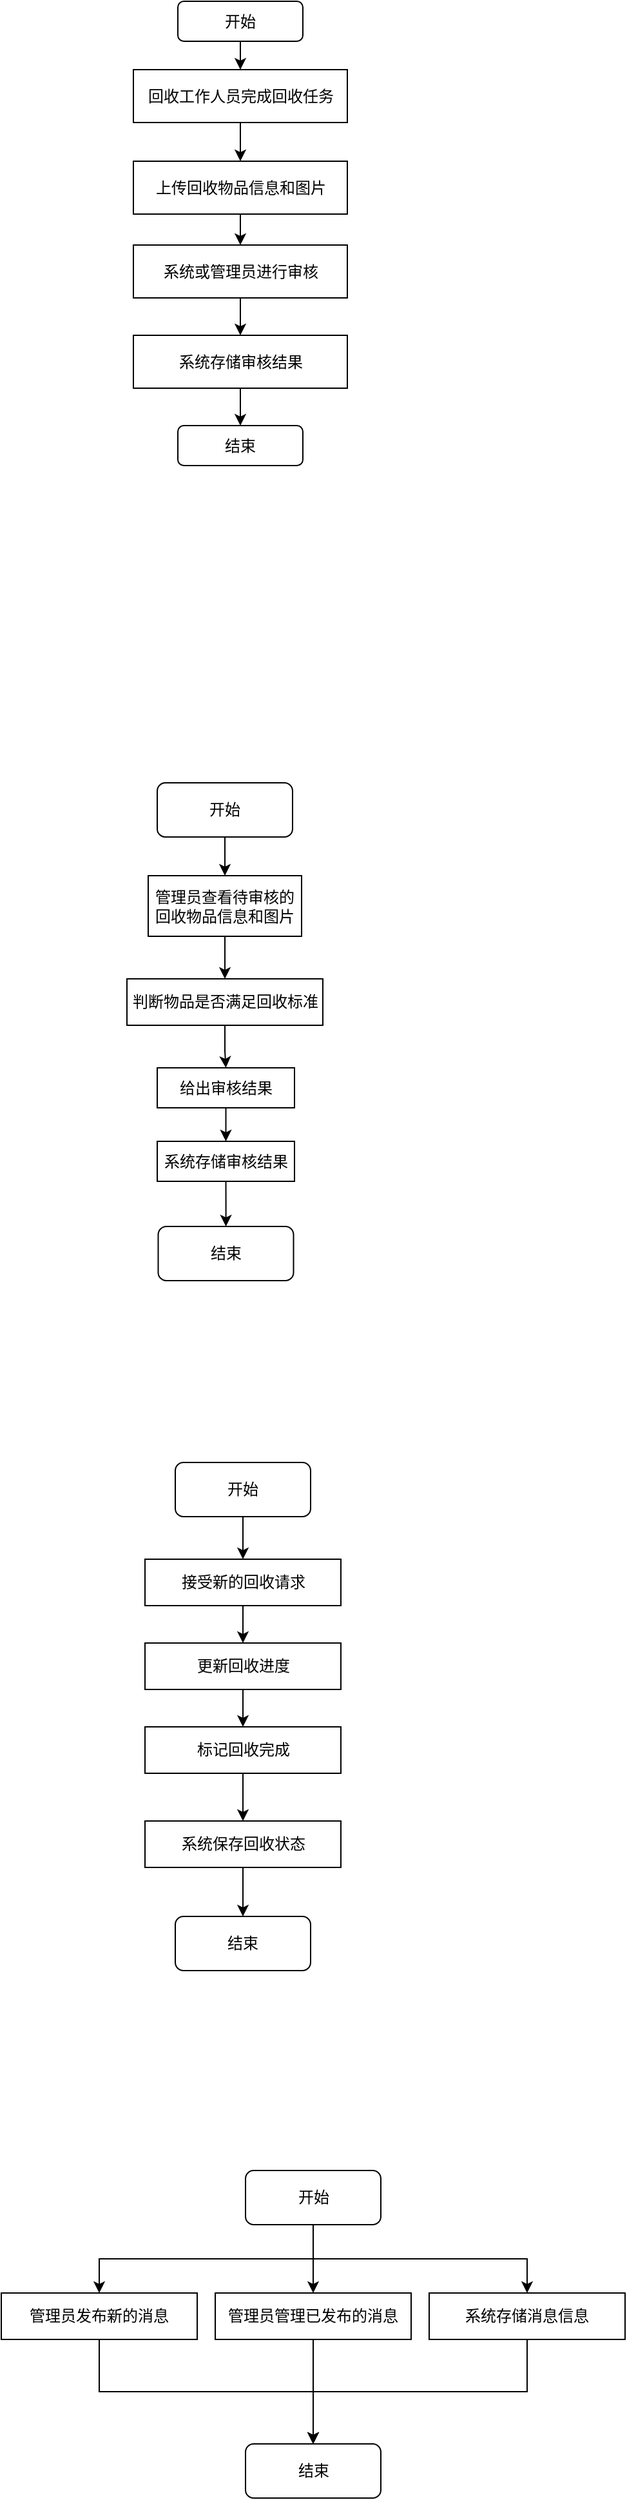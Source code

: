 <mxfile version="21.3.0" type="github" pages="4">
  <diagram name="第 1 页" id="C7edEUYXSBLui5Zp5o-u">
    <mxGraphModel dx="472" dy="754" grid="0" gridSize="10" guides="1" tooltips="1" connect="1" arrows="1" fold="1" page="1" pageScale="1" pageWidth="1654" pageHeight="2336" math="0" shadow="0">
      <root>
        <mxCell id="0" />
        <mxCell id="1" parent="0" />
        <mxCell id="RDGiDRc0OwlzjEfXiCRT-9" style="edgeStyle=orthogonalEdgeStyle;rounded=0;orthogonalLoop=1;jettySize=auto;html=1;exitX=0.5;exitY=1;exitDx=0;exitDy=0;entryX=0.5;entryY=0;entryDx=0;entryDy=0;" edge="1" parent="1" source="RDGiDRc0OwlzjEfXiCRT-1" target="RDGiDRc0OwlzjEfXiCRT-2">
          <mxGeometry relative="1" as="geometry" />
        </mxCell>
        <mxCell id="RDGiDRc0OwlzjEfXiCRT-1" value="开始" style="rounded=1;whiteSpace=wrap;html=1;" vertex="1" parent="1">
          <mxGeometry x="199" y="60" width="97" height="31" as="geometry" />
        </mxCell>
        <mxCell id="RDGiDRc0OwlzjEfXiCRT-4" value="" style="edgeStyle=orthogonalEdgeStyle;rounded=0;orthogonalLoop=1;jettySize=auto;html=1;" edge="1" parent="1" source="RDGiDRc0OwlzjEfXiCRT-2" target="RDGiDRc0OwlzjEfXiCRT-3">
          <mxGeometry relative="1" as="geometry" />
        </mxCell>
        <mxCell id="RDGiDRc0OwlzjEfXiCRT-2" value="回收工作人员完成回收任务" style="rounded=0;whiteSpace=wrap;html=1;" vertex="1" parent="1">
          <mxGeometry x="164.5" y="113" width="166" height="41" as="geometry" />
        </mxCell>
        <mxCell id="RDGiDRc0OwlzjEfXiCRT-6" value="" style="edgeStyle=orthogonalEdgeStyle;rounded=0;orthogonalLoop=1;jettySize=auto;html=1;" edge="1" parent="1" source="RDGiDRc0OwlzjEfXiCRT-3" target="RDGiDRc0OwlzjEfXiCRT-5">
          <mxGeometry relative="1" as="geometry" />
        </mxCell>
        <mxCell id="RDGiDRc0OwlzjEfXiCRT-3" value="上传回收物品信息和图片" style="rounded=0;whiteSpace=wrap;html=1;" vertex="1" parent="1">
          <mxGeometry x="164.5" y="184" width="166" height="41" as="geometry" />
        </mxCell>
        <mxCell id="RDGiDRc0OwlzjEfXiCRT-8" value="" style="edgeStyle=orthogonalEdgeStyle;rounded=0;orthogonalLoop=1;jettySize=auto;html=1;" edge="1" parent="1" source="RDGiDRc0OwlzjEfXiCRT-5" target="RDGiDRc0OwlzjEfXiCRT-7">
          <mxGeometry relative="1" as="geometry" />
        </mxCell>
        <mxCell id="RDGiDRc0OwlzjEfXiCRT-5" value="系统或管理员进行审核" style="rounded=0;whiteSpace=wrap;html=1;" vertex="1" parent="1">
          <mxGeometry x="164.5" y="249" width="166" height="41" as="geometry" />
        </mxCell>
        <mxCell id="RDGiDRc0OwlzjEfXiCRT-13" style="edgeStyle=orthogonalEdgeStyle;rounded=0;orthogonalLoop=1;jettySize=auto;html=1;exitX=0.5;exitY=1;exitDx=0;exitDy=0;" edge="1" parent="1" source="RDGiDRc0OwlzjEfXiCRT-7" target="RDGiDRc0OwlzjEfXiCRT-12">
          <mxGeometry relative="1" as="geometry" />
        </mxCell>
        <mxCell id="RDGiDRc0OwlzjEfXiCRT-7" value="系统存储审核结果" style="rounded=0;whiteSpace=wrap;html=1;" vertex="1" parent="1">
          <mxGeometry x="164.5" y="319" width="166" height="41" as="geometry" />
        </mxCell>
        <mxCell id="RDGiDRc0OwlzjEfXiCRT-12" value="结束" style="rounded=1;whiteSpace=wrap;html=1;" vertex="1" parent="1">
          <mxGeometry x="199" y="389" width="97" height="31" as="geometry" />
        </mxCell>
        <mxCell id="RDGiDRc0OwlzjEfXiCRT-26" style="edgeStyle=orthogonalEdgeStyle;rounded=0;orthogonalLoop=1;jettySize=auto;html=1;exitX=0.5;exitY=1;exitDx=0;exitDy=0;" edge="1" parent="1" source="RDGiDRc0OwlzjEfXiCRT-14" target="RDGiDRc0OwlzjEfXiCRT-19">
          <mxGeometry relative="1" as="geometry" />
        </mxCell>
        <mxCell id="RDGiDRc0OwlzjEfXiCRT-14" value="开始" style="rounded=1;whiteSpace=wrap;html=1;" vertex="1" parent="1">
          <mxGeometry x="183" y="666" width="105" height="42" as="geometry" />
        </mxCell>
        <mxCell id="RDGiDRc0OwlzjEfXiCRT-21" value="" style="edgeStyle=orthogonalEdgeStyle;rounded=0;orthogonalLoop=1;jettySize=auto;html=1;" edge="1" parent="1" source="RDGiDRc0OwlzjEfXiCRT-19" target="RDGiDRc0OwlzjEfXiCRT-20">
          <mxGeometry relative="1" as="geometry" />
        </mxCell>
        <mxCell id="RDGiDRc0OwlzjEfXiCRT-19" value="管理员查看待审核的回收物品信息和图片" style="rounded=0;whiteSpace=wrap;html=1;" vertex="1" parent="1">
          <mxGeometry x="176" y="738" width="119" height="47" as="geometry" />
        </mxCell>
        <mxCell id="RDGiDRc0OwlzjEfXiCRT-23" value="" style="edgeStyle=orthogonalEdgeStyle;rounded=0;orthogonalLoop=1;jettySize=auto;html=1;" edge="1" parent="1" source="RDGiDRc0OwlzjEfXiCRT-20" target="RDGiDRc0OwlzjEfXiCRT-22">
          <mxGeometry relative="1" as="geometry" />
        </mxCell>
        <mxCell id="RDGiDRc0OwlzjEfXiCRT-20" value="判断物品是否满足回收标准" style="rounded=0;whiteSpace=wrap;html=1;" vertex="1" parent="1">
          <mxGeometry x="159.5" y="818" width="152" height="36" as="geometry" />
        </mxCell>
        <mxCell id="RDGiDRc0OwlzjEfXiCRT-25" value="" style="edgeStyle=orthogonalEdgeStyle;rounded=0;orthogonalLoop=1;jettySize=auto;html=1;" edge="1" parent="1" source="RDGiDRc0OwlzjEfXiCRT-22" target="RDGiDRc0OwlzjEfXiCRT-24">
          <mxGeometry relative="1" as="geometry" />
        </mxCell>
        <mxCell id="RDGiDRc0OwlzjEfXiCRT-22" value="给出审核结果" style="rounded=0;whiteSpace=wrap;html=1;" vertex="1" parent="1">
          <mxGeometry x="183" y="887" width="106.5" height="31" as="geometry" />
        </mxCell>
        <mxCell id="RDGiDRc0OwlzjEfXiCRT-28" style="edgeStyle=orthogonalEdgeStyle;rounded=0;orthogonalLoop=1;jettySize=auto;html=1;exitX=0.5;exitY=1;exitDx=0;exitDy=0;" edge="1" parent="1" source="RDGiDRc0OwlzjEfXiCRT-24" target="RDGiDRc0OwlzjEfXiCRT-27">
          <mxGeometry relative="1" as="geometry" />
        </mxCell>
        <mxCell id="RDGiDRc0OwlzjEfXiCRT-24" value="系统存储审核结果" style="rounded=0;whiteSpace=wrap;html=1;" vertex="1" parent="1">
          <mxGeometry x="183" y="944" width="106.5" height="31" as="geometry" />
        </mxCell>
        <mxCell id="RDGiDRc0OwlzjEfXiCRT-27" value="结束" style="rounded=1;whiteSpace=wrap;html=1;" vertex="1" parent="1">
          <mxGeometry x="183.75" y="1010" width="105" height="42" as="geometry" />
        </mxCell>
        <mxCell id="RDGiDRc0OwlzjEfXiCRT-32" style="edgeStyle=orthogonalEdgeStyle;rounded=0;orthogonalLoop=1;jettySize=auto;html=1;exitX=0.5;exitY=1;exitDx=0;exitDy=0;" edge="1" parent="1" source="RDGiDRc0OwlzjEfXiCRT-30" target="RDGiDRc0OwlzjEfXiCRT-31">
          <mxGeometry relative="1" as="geometry" />
        </mxCell>
        <mxCell id="RDGiDRc0OwlzjEfXiCRT-30" value="开始" style="rounded=1;whiteSpace=wrap;html=1;" vertex="1" parent="1">
          <mxGeometry x="197" y="1193" width="105" height="42" as="geometry" />
        </mxCell>
        <mxCell id="RDGiDRc0OwlzjEfXiCRT-34" style="edgeStyle=orthogonalEdgeStyle;rounded=0;orthogonalLoop=1;jettySize=auto;html=1;exitX=0.5;exitY=1;exitDx=0;exitDy=0;" edge="1" parent="1" source="RDGiDRc0OwlzjEfXiCRT-31" target="RDGiDRc0OwlzjEfXiCRT-33">
          <mxGeometry relative="1" as="geometry" />
        </mxCell>
        <mxCell id="RDGiDRc0OwlzjEfXiCRT-31" value="接受新的回收请求" style="rounded=0;whiteSpace=wrap;html=1;" vertex="1" parent="1">
          <mxGeometry x="173.5" y="1268" width="152" height="36" as="geometry" />
        </mxCell>
        <mxCell id="RDGiDRc0OwlzjEfXiCRT-36" value="" style="edgeStyle=orthogonalEdgeStyle;rounded=0;orthogonalLoop=1;jettySize=auto;html=1;" edge="1" parent="1" source="RDGiDRc0OwlzjEfXiCRT-33" target="RDGiDRc0OwlzjEfXiCRT-35">
          <mxGeometry relative="1" as="geometry" />
        </mxCell>
        <mxCell id="RDGiDRc0OwlzjEfXiCRT-33" value="更新回收进度" style="rounded=0;whiteSpace=wrap;html=1;" vertex="1" parent="1">
          <mxGeometry x="173.5" y="1333" width="152" height="36" as="geometry" />
        </mxCell>
        <mxCell id="RDGiDRc0OwlzjEfXiCRT-38" value="" style="edgeStyle=orthogonalEdgeStyle;rounded=0;orthogonalLoop=1;jettySize=auto;html=1;" edge="1" parent="1" source="RDGiDRc0OwlzjEfXiCRT-35" target="RDGiDRc0OwlzjEfXiCRT-37">
          <mxGeometry relative="1" as="geometry" />
        </mxCell>
        <mxCell id="RDGiDRc0OwlzjEfXiCRT-35" value="标记回收完成" style="rounded=0;whiteSpace=wrap;html=1;" vertex="1" parent="1">
          <mxGeometry x="173.5" y="1398" width="152" height="36" as="geometry" />
        </mxCell>
        <mxCell id="RDGiDRc0OwlzjEfXiCRT-40" style="edgeStyle=orthogonalEdgeStyle;rounded=0;orthogonalLoop=1;jettySize=auto;html=1;exitX=0.5;exitY=1;exitDx=0;exitDy=0;" edge="1" parent="1" source="RDGiDRc0OwlzjEfXiCRT-37" target="RDGiDRc0OwlzjEfXiCRT-39">
          <mxGeometry relative="1" as="geometry" />
        </mxCell>
        <mxCell id="RDGiDRc0OwlzjEfXiCRT-37" value="系统保存回收状态" style="rounded=0;whiteSpace=wrap;html=1;" vertex="1" parent="1">
          <mxGeometry x="173.5" y="1471" width="152" height="36" as="geometry" />
        </mxCell>
        <mxCell id="RDGiDRc0OwlzjEfXiCRT-39" value="结束" style="rounded=1;whiteSpace=wrap;html=1;" vertex="1" parent="1">
          <mxGeometry x="197" y="1545" width="105" height="42" as="geometry" />
        </mxCell>
        <mxCell id="RDGiDRc0OwlzjEfXiCRT-42" style="edgeStyle=orthogonalEdgeStyle;rounded=0;orthogonalLoop=1;jettySize=auto;html=1;exitX=0.5;exitY=1;exitDx=0;exitDy=0;" edge="1" parent="1" source="RDGiDRc0OwlzjEfXiCRT-43" target="RDGiDRc0OwlzjEfXiCRT-45">
          <mxGeometry relative="1" as="geometry" />
        </mxCell>
        <mxCell id="RDGiDRc0OwlzjEfXiCRT-56" style="edgeStyle=orthogonalEdgeStyle;rounded=0;orthogonalLoop=1;jettySize=auto;html=1;exitX=0.5;exitY=1;exitDx=0;exitDy=0;entryX=0.5;entryY=0;entryDx=0;entryDy=0;" edge="1" parent="1" source="RDGiDRc0OwlzjEfXiCRT-43" target="RDGiDRc0OwlzjEfXiCRT-55">
          <mxGeometry relative="1" as="geometry" />
        </mxCell>
        <mxCell id="RDGiDRc0OwlzjEfXiCRT-57" style="edgeStyle=orthogonalEdgeStyle;rounded=0;orthogonalLoop=1;jettySize=auto;html=1;exitX=0.5;exitY=1;exitDx=0;exitDy=0;" edge="1" parent="1" source="RDGiDRc0OwlzjEfXiCRT-43" target="RDGiDRc0OwlzjEfXiCRT-53">
          <mxGeometry relative="1" as="geometry" />
        </mxCell>
        <mxCell id="RDGiDRc0OwlzjEfXiCRT-43" value="开始" style="rounded=1;whiteSpace=wrap;html=1;" vertex="1" parent="1">
          <mxGeometry x="251.5" y="1742" width="105" height="42" as="geometry" />
        </mxCell>
        <mxCell id="RDGiDRc0OwlzjEfXiCRT-58" style="edgeStyle=orthogonalEdgeStyle;rounded=0;orthogonalLoop=1;jettySize=auto;html=1;exitX=0.5;exitY=1;exitDx=0;exitDy=0;entryX=0.5;entryY=0;entryDx=0;entryDy=0;" edge="1" parent="1" source="RDGiDRc0OwlzjEfXiCRT-45" target="RDGiDRc0OwlzjEfXiCRT-52">
          <mxGeometry relative="1" as="geometry" />
        </mxCell>
        <mxCell id="RDGiDRc0OwlzjEfXiCRT-45" value="管理员发布新的消息" style="rounded=0;whiteSpace=wrap;html=1;" vertex="1" parent="1">
          <mxGeometry x="62" y="1837" width="152" height="36" as="geometry" />
        </mxCell>
        <mxCell id="RDGiDRc0OwlzjEfXiCRT-52" value="结束" style="rounded=1;whiteSpace=wrap;html=1;" vertex="1" parent="1">
          <mxGeometry x="251.5" y="1954" width="105" height="42" as="geometry" />
        </mxCell>
        <mxCell id="RDGiDRc0OwlzjEfXiCRT-61" style="edgeStyle=orthogonalEdgeStyle;rounded=0;orthogonalLoop=1;jettySize=auto;html=1;exitX=0.5;exitY=1;exitDx=0;exitDy=0;entryX=0.5;entryY=0;entryDx=0;entryDy=0;" edge="1" parent="1" source="RDGiDRc0OwlzjEfXiCRT-53" target="RDGiDRc0OwlzjEfXiCRT-52">
          <mxGeometry relative="1" as="geometry" />
        </mxCell>
        <mxCell id="RDGiDRc0OwlzjEfXiCRT-53" value="系统存储消息信息" style="rounded=0;whiteSpace=wrap;html=1;" vertex="1" parent="1">
          <mxGeometry x="394" y="1837" width="152" height="36" as="geometry" />
        </mxCell>
        <mxCell id="RDGiDRc0OwlzjEfXiCRT-60" style="edgeStyle=orthogonalEdgeStyle;rounded=0;orthogonalLoop=1;jettySize=auto;html=1;exitX=0.5;exitY=1;exitDx=0;exitDy=0;entryX=0.5;entryY=0;entryDx=0;entryDy=0;" edge="1" parent="1" source="RDGiDRc0OwlzjEfXiCRT-55" target="RDGiDRc0OwlzjEfXiCRT-52">
          <mxGeometry relative="1" as="geometry" />
        </mxCell>
        <mxCell id="RDGiDRc0OwlzjEfXiCRT-55" value="管理员管理已发布的消息" style="rounded=0;whiteSpace=wrap;html=1;" vertex="1" parent="1">
          <mxGeometry x="228" y="1837" width="152" height="36" as="geometry" />
        </mxCell>
      </root>
    </mxGraphModel>
  </diagram>
  <diagram id="waf2FhchUonlnKLCjF6q" name="第 2 页">
    <mxGraphModel dx="1434" dy="764" grid="0" gridSize="10" guides="1" tooltips="1" connect="1" arrows="1" fold="1" page="1" pageScale="1" pageWidth="1654" pageHeight="2336" math="0" shadow="0">
      <root>
        <mxCell id="0" />
        <mxCell id="1" parent="0" />
        <mxCell id="ZcRDcAgvHLv2zw0G07HX-1" value="开始" style="rounded=1;whiteSpace=wrap;html=1;" vertex="1" parent="1">
          <mxGeometry x="214" y="93" width="114" height="46" as="geometry" />
        </mxCell>
        <mxCell id="vyUeynD6gxyKSBkV1Tii-1" style="edgeStyle=orthogonalEdgeStyle;rounded=0;orthogonalLoop=1;jettySize=auto;html=1;exitX=0.5;exitY=1;exitDx=0;exitDy=0;" edge="1" parent="1" source="vyUeynD6gxyKSBkV1Tii-2" target="vyUeynD6gxyKSBkV1Tii-4">
          <mxGeometry relative="1" as="geometry" />
        </mxCell>
        <mxCell id="vyUeynD6gxyKSBkV1Tii-2" value="开始" style="rounded=1;whiteSpace=wrap;html=1;" vertex="1" parent="1">
          <mxGeometry x="197" y="1193" width="105" height="42" as="geometry" />
        </mxCell>
        <mxCell id="vyUeynD6gxyKSBkV1Tii-3" style="edgeStyle=orthogonalEdgeStyle;rounded=0;orthogonalLoop=1;jettySize=auto;html=1;exitX=0.5;exitY=1;exitDx=0;exitDy=0;" edge="1" parent="1" source="vyUeynD6gxyKSBkV1Tii-4" target="vyUeynD6gxyKSBkV1Tii-6">
          <mxGeometry relative="1" as="geometry" />
        </mxCell>
        <mxCell id="vyUeynD6gxyKSBkV1Tii-4" value="管理员查看用户、回收人员和回收物品信息" style="rounded=0;whiteSpace=wrap;html=1;" vertex="1" parent="1">
          <mxGeometry x="173.5" y="1268" width="152" height="36" as="geometry" />
        </mxCell>
        <mxCell id="vyUeynD6gxyKSBkV1Tii-5" value="" style="edgeStyle=orthogonalEdgeStyle;rounded=0;orthogonalLoop=1;jettySize=auto;html=1;" edge="1" parent="1" source="vyUeynD6gxyKSBkV1Tii-6" target="vyUeynD6gxyKSBkV1Tii-8">
          <mxGeometry relative="1" as="geometry" />
        </mxCell>
        <mxCell id="vyUeynD6gxyKSBkV1Tii-6" value="管理员添加/修改/禁用用户或回收人员信息" style="rounded=0;whiteSpace=wrap;html=1;" vertex="1" parent="1">
          <mxGeometry x="173.5" y="1333" width="152" height="36" as="geometry" />
        </mxCell>
        <mxCell id="vyUeynD6gxyKSBkV1Tii-7" value="" style="edgeStyle=orthogonalEdgeStyle;rounded=0;orthogonalLoop=1;jettySize=auto;html=1;" edge="1" parent="1" source="vyUeynD6gxyKSBkV1Tii-8" target="vyUeynD6gxyKSBkV1Tii-10">
          <mxGeometry relative="1" as="geometry" />
        </mxCell>
        <mxCell id="vyUeynD6gxyKSBkV1Tii-8" value="管理员修改回收物品信息" style="rounded=0;whiteSpace=wrap;html=1;" vertex="1" parent="1">
          <mxGeometry x="173.5" y="1398" width="152" height="36" as="geometry" />
        </mxCell>
        <mxCell id="vyUeynD6gxyKSBkV1Tii-9" style="edgeStyle=orthogonalEdgeStyle;rounded=0;orthogonalLoop=1;jettySize=auto;html=1;exitX=0.5;exitY=1;exitDx=0;exitDy=0;" edge="1" parent="1" source="vyUeynD6gxyKSBkV1Tii-10" target="vyUeynD6gxyKSBkV1Tii-11">
          <mxGeometry relative="1" as="geometry" />
        </mxCell>
        <mxCell id="vyUeynD6gxyKSBkV1Tii-10" value="系统保存和更新信息" style="rounded=0;whiteSpace=wrap;html=1;" vertex="1" parent="1">
          <mxGeometry x="173.5" y="1460" width="152" height="36" as="geometry" />
        </mxCell>
        <mxCell id="vyUeynD6gxyKSBkV1Tii-11" value="结束" style="rounded=1;whiteSpace=wrap;html=1;" vertex="1" parent="1">
          <mxGeometry x="197" y="1522" width="105" height="42" as="geometry" />
        </mxCell>
      </root>
    </mxGraphModel>
  </diagram>
  <diagram id="HGcePLctgNMTOh3CC_m-" name="第 3 页">
    <mxGraphModel dx="1434" dy="764" grid="0" gridSize="10" guides="1" tooltips="1" connect="1" arrows="1" fold="1" page="1" pageScale="1" pageWidth="1654" pageHeight="2336" math="0" shadow="0">
      <root>
        <mxCell id="0" />
        <mxCell id="1" parent="0" />
        <mxCell id="APBoWna6M06aQxejm-3i-36" value="" style="rounded=0;whiteSpace=wrap;html=1;movable=1;resizable=1;rotatable=1;deletable=1;editable=1;locked=0;connectable=1;" vertex="1" parent="1">
          <mxGeometry x="184" y="12" width="650" height="721" as="geometry" />
        </mxCell>
        <mxCell id="APBoWna6M06aQxejm-3i-37" value="" style="shape=table;startSize=0;container=1;collapsible=0;childLayout=tableLayout;movable=1;resizable=1;rotatable=1;deletable=1;editable=1;locked=0;connectable=1;" vertex="1" parent="1">
          <mxGeometry x="206.5" y="64.47" width="602.75" height="658.05" as="geometry" />
        </mxCell>
        <mxCell id="APBoWna6M06aQxejm-3i-38" value="" style="shape=tableRow;horizontal=0;startSize=0;swimlaneHead=0;swimlaneBody=0;strokeColor=inherit;top=0;left=0;bottom=0;right=0;collapsible=0;dropTarget=0;fillColor=none;points=[[0,0.5],[1,0.5]];portConstraint=eastwest;" vertex="1" parent="APBoWna6M06aQxejm-3i-37">
          <mxGeometry width="602.75" height="71" as="geometry" />
        </mxCell>
        <mxCell id="APBoWna6M06aQxejm-3i-39" value="" style="shape=partialRectangle;html=1;whiteSpace=wrap;connectable=0;strokeColor=inherit;overflow=hidden;fillColor=none;top=0;left=0;bottom=0;right=0;pointerEvents=1;" vertex="1" parent="APBoWna6M06aQxejm-3i-38">
          <mxGeometry width="603" height="71" as="geometry">
            <mxRectangle width="603" height="71" as="alternateBounds" />
          </mxGeometry>
        </mxCell>
        <mxCell id="APBoWna6M06aQxejm-3i-40" value="" style="shape=tableRow;horizontal=0;startSize=0;swimlaneHead=0;swimlaneBody=0;strokeColor=inherit;top=0;left=0;bottom=0;right=0;collapsible=0;dropTarget=0;fillColor=none;points=[[0,0.5],[1,0.5]];portConstraint=eastwest;" vertex="1" parent="APBoWna6M06aQxejm-3i-37">
          <mxGeometry y="71" width="602.75" height="402" as="geometry" />
        </mxCell>
        <mxCell id="APBoWna6M06aQxejm-3i-41" value="" style="shape=partialRectangle;html=1;whiteSpace=wrap;connectable=0;strokeColor=inherit;overflow=hidden;fillColor=none;top=0;left=0;bottom=0;right=0;pointerEvents=1;" vertex="1" parent="APBoWna6M06aQxejm-3i-40">
          <mxGeometry width="603" height="402" as="geometry">
            <mxRectangle width="603" height="402" as="alternateBounds" />
          </mxGeometry>
        </mxCell>
        <mxCell id="APBoWna6M06aQxejm-3i-42" value="" style="shape=tableRow;horizontal=0;startSize=0;swimlaneHead=0;swimlaneBody=0;strokeColor=inherit;top=0;left=0;bottom=0;right=0;collapsible=0;dropTarget=0;fillColor=none;points=[[0,0.5],[1,0.5]];portConstraint=eastwest;" vertex="1" parent="APBoWna6M06aQxejm-3i-37">
          <mxGeometry y="473" width="602.75" height="88" as="geometry" />
        </mxCell>
        <mxCell id="APBoWna6M06aQxejm-3i-43" value="" style="shape=partialRectangle;html=1;whiteSpace=wrap;connectable=0;strokeColor=inherit;overflow=hidden;fillColor=none;top=0;left=0;bottom=0;right=0;pointerEvents=1;" vertex="1" parent="APBoWna6M06aQxejm-3i-42">
          <mxGeometry width="603" height="88" as="geometry">
            <mxRectangle width="603" height="88" as="alternateBounds" />
          </mxGeometry>
        </mxCell>
        <mxCell id="APBoWna6M06aQxejm-3i-44" value="" style="shape=tableRow;horizontal=0;startSize=0;swimlaneHead=0;swimlaneBody=0;strokeColor=inherit;top=0;left=0;bottom=0;right=0;collapsible=0;dropTarget=0;fillColor=none;points=[[0,0.5],[1,0.5]];portConstraint=eastwest;" vertex="1" parent="APBoWna6M06aQxejm-3i-37">
          <mxGeometry y="561" width="602.75" height="97" as="geometry" />
        </mxCell>
        <mxCell id="APBoWna6M06aQxejm-3i-45" value="" style="shape=partialRectangle;html=1;whiteSpace=wrap;connectable=0;strokeColor=inherit;overflow=hidden;fillColor=none;top=0;left=0;bottom=0;right=0;pointerEvents=1;" vertex="1" parent="APBoWna6M06aQxejm-3i-44">
          <mxGeometry width="603" height="97" as="geometry">
            <mxRectangle width="603" height="97" as="alternateBounds" />
          </mxGeometry>
        </mxCell>
        <mxCell id="APBoWna6M06aQxejm-3i-46" value="微信小程序" style="rounded=1;whiteSpace=wrap;html=1;" vertex="1" parent="1">
          <mxGeometry x="321" y="89" width="119" height="36" as="geometry" />
        </mxCell>
        <mxCell id="APBoWna6M06aQxejm-3i-47" value="浏览器" style="rounded=1;whiteSpace=wrap;html=1;" vertex="1" parent="1">
          <mxGeometry x="622" y="89" width="119" height="36" as="geometry" />
        </mxCell>
        <mxCell id="APBoWna6M06aQxejm-3i-49" value="" style="rounded=0;whiteSpace=wrap;html=1;movable=1;resizable=1;rotatable=1;deletable=1;editable=1;locked=0;connectable=1;" vertex="1" parent="1">
          <mxGeometry x="232" y="220" width="267" height="269" as="geometry" />
        </mxCell>
        <mxCell id="APBoWna6M06aQxejm-3i-50" value="&lt;p class=&quot;MsoNormal&quot;&gt;个人信息管理&lt;/p&gt;" style="rounded=1;whiteSpace=wrap;html=1;" vertex="1" parent="1">
          <mxGeometry x="247" y="273" width="107" height="37" as="geometry" />
        </mxCell>
        <mxCell id="APBoWna6M06aQxejm-3i-51" value="&lt;p class=&quot;MsoNormal&quot;&gt;废旧物品分类&lt;/p&gt;" style="rounded=1;whiteSpace=wrap;html=1;" vertex="1" parent="1">
          <mxGeometry x="379" y="273" width="107" height="37" as="geometry" />
        </mxCell>
        <mxCell id="APBoWna6M06aQxejm-3i-52" value="&lt;p class=&quot;MsoNormal&quot;&gt;预约上门&lt;/p&gt;" style="rounded=1;whiteSpace=wrap;html=1;" vertex="1" parent="1">
          <mxGeometry x="247" y="323" width="107" height="37" as="geometry" />
        </mxCell>
        <mxCell id="APBoWna6M06aQxejm-3i-53" value="&lt;p class=&quot;MsoNormal&quot;&gt;拍照打卡&lt;/p&gt;" style="rounded=1;whiteSpace=wrap;html=1;" vertex="1" parent="1">
          <mxGeometry x="379" y="323" width="107" height="37" as="geometry" />
        </mxCell>
        <mxCell id="APBoWna6M06aQxejm-3i-54" value="&lt;p class=&quot;MsoNormal&quot;&gt;环保积分奖励&lt;/p&gt;" style="rounded=1;whiteSpace=wrap;html=1;" vertex="1" parent="1">
          <mxGeometry x="247" y="374" width="107" height="37" as="geometry" />
        </mxCell>
        <mxCell id="APBoWna6M06aQxejm-3i-55" value="&lt;p class=&quot;MsoNormal&quot;&gt;回收排行榜&lt;/p&gt;" style="rounded=1;whiteSpace=wrap;html=1;" vertex="1" parent="1">
          <mxGeometry x="379" y="374" width="107" height="37" as="geometry" />
        </mxCell>
        <mxCell id="APBoWna6M06aQxejm-3i-56" value="&lt;p class=&quot;MsoNormal&quot;&gt;用户消息动态&lt;/p&gt;" style="rounded=1;whiteSpace=wrap;html=1;" vertex="1" parent="1">
          <mxGeometry x="247" y="426" width="107" height="37" as="geometry" />
        </mxCell>
        <mxCell id="APBoWna6M06aQxejm-3i-57" value="&lt;b&gt;&lt;font style=&quot;font-size: 19px;&quot;&gt;用户&lt;/font&gt;&lt;/b&gt;" style="text;html=1;strokeColor=none;fillColor=none;align=center;verticalAlign=middle;whiteSpace=wrap;rounded=0;fontSize=12;fontFamily=Helvetica;fontColor=default;" vertex="1" parent="1">
          <mxGeometry x="315.5" y="228" width="100" height="33" as="geometry" />
        </mxCell>
        <mxCell id="APBoWna6M06aQxejm-3i-59" value="" style="rounded=0;whiteSpace=wrap;html=1;movable=1;resizable=1;rotatable=1;deletable=1;editable=1;locked=0;connectable=1;" vertex="1" parent="1">
          <mxGeometry x="519" y="199" width="267" height="156" as="geometry" />
        </mxCell>
        <mxCell id="APBoWna6M06aQxejm-3i-60" value="&lt;p class=&quot;MsoNormal&quot;&gt;个人信息管理&lt;/p&gt;" style="rounded=1;whiteSpace=wrap;html=1;" vertex="1" parent="1">
          <mxGeometry x="534" y="251" width="107" height="37" as="geometry" />
        </mxCell>
        <mxCell id="APBoWna6M06aQxejm-3i-61" value="&lt;p class=&quot;MsoNormal&quot;&gt;上传审核&lt;/p&gt;" style="rounded=1;whiteSpace=wrap;html=1;" vertex="1" parent="1">
          <mxGeometry x="666" y="251" width="107" height="37" as="geometry" />
        </mxCell>
        <mxCell id="APBoWna6M06aQxejm-3i-62" value="&lt;p class=&quot;MsoNormal&quot;&gt;回收状态管理&lt;/p&gt;" style="rounded=1;whiteSpace=wrap;html=1;" vertex="1" parent="1">
          <mxGeometry x="534" y="303" width="107" height="37" as="geometry" />
        </mxCell>
        <mxCell id="APBoWna6M06aQxejm-3i-63" value="&lt;b&gt;&lt;font style=&quot;font-size: 19px;&quot;&gt;回收工作人员&lt;/font&gt;&lt;/b&gt;" style="text;html=1;strokeColor=none;fillColor=none;align=center;verticalAlign=middle;whiteSpace=wrap;rounded=0;fontSize=12;fontFamily=Helvetica;fontColor=default;" vertex="1" parent="1">
          <mxGeometry x="590" y="207" width="125" height="32" as="geometry" />
        </mxCell>
        <mxCell id="APBoWna6M06aQxejm-3i-64" value="" style="rounded=0;whiteSpace=wrap;html=1;movable=1;resizable=1;rotatable=1;deletable=1;editable=1;locked=0;connectable=1;" vertex="1" parent="1">
          <mxGeometry x="519" y="362" width="267" height="156" as="geometry" />
        </mxCell>
        <mxCell id="APBoWna6M06aQxejm-3i-65" value="&lt;p class=&quot;MsoNormal&quot;&gt;物品审核信息管理&lt;/p&gt;" style="rounded=1;whiteSpace=wrap;html=1;" vertex="1" parent="1">
          <mxGeometry x="532" y="414" width="107" height="37" as="geometry" />
        </mxCell>
        <mxCell id="APBoWna6M06aQxejm-3i-66" value="&lt;p class=&quot;MsoNormal&quot;&gt;消息动态管理&lt;/p&gt;" style="rounded=1;whiteSpace=wrap;html=1;" vertex="1" parent="1">
          <mxGeometry x="663" y="414" width="107" height="37" as="geometry" />
        </mxCell>
        <mxCell id="APBoWna6M06aQxejm-3i-67" value="&lt;p class=&quot;MsoNormal&quot;&gt;捐献物品公式&lt;/p&gt;" style="rounded=1;whiteSpace=wrap;html=1;" vertex="1" parent="1">
          <mxGeometry x="532" y="461" width="107" height="37" as="geometry" />
        </mxCell>
        <mxCell id="APBoWna6M06aQxejm-3i-68" value="&lt;p class=&quot;MsoNormal&quot;&gt;人员信息管理&lt;/p&gt;" style="rounded=1;whiteSpace=wrap;html=1;" vertex="1" parent="1">
          <mxGeometry x="663" y="461" width="107" height="37" as="geometry" />
        </mxCell>
        <mxCell id="APBoWna6M06aQxejm-3i-69" value="&lt;b&gt;&lt;font style=&quot;font-size: 19px;&quot;&gt;服务中心&lt;/font&gt;&lt;/b&gt;" style="text;html=1;strokeColor=none;fillColor=none;align=center;verticalAlign=middle;whiteSpace=wrap;rounded=0;fontSize=12;fontFamily=Helvetica;fontColor=default;" vertex="1" parent="1">
          <mxGeometry x="593" y="370" width="125" height="32" as="geometry" />
        </mxCell>
        <mxCell id="APBoWna6M06aQxejm-3i-72" value="数据操作服务" style="rounded=0;whiteSpace=wrap;html=1;strokeColor=default;fontFamily=Helvetica;fontSize=12;fontColor=default;fillColor=default;" vertex="1" parent="1">
          <mxGeometry x="283" y="577" width="111" height="36" as="geometry" />
        </mxCell>
        <mxCell id="APBoWna6M06aQxejm-3i-73" value="电子文件存储服务" style="rounded=0;whiteSpace=wrap;html=1;strokeColor=default;fontFamily=Helvetica;fontSize=12;fontColor=default;fillColor=default;" vertex="1" parent="1">
          <mxGeometry x="459" y="577" width="111" height="36" as="geometry" />
        </mxCell>
        <mxCell id="APBoWna6M06aQxejm-3i-74" value="信息统计服务" style="rounded=0;whiteSpace=wrap;html=1;strokeColor=default;fontFamily=Helvetica;fontSize=12;fontColor=default;fillColor=default;" vertex="1" parent="1">
          <mxGeometry x="635" y="577" width="111" height="36" as="geometry" />
        </mxCell>
        <mxCell id="APBoWna6M06aQxejm-3i-75" value="应用数据" style="rounded=0;whiteSpace=wrap;html=1;strokeColor=default;fontFamily=Helvetica;fontSize=12;fontColor=default;fillColor=default;" vertex="1" parent="1">
          <mxGeometry x="282" y="666" width="124" height="41" as="geometry" />
        </mxCell>
        <mxCell id="APBoWna6M06aQxejm-3i-76" value="电子文件" style="rounded=0;whiteSpace=wrap;html=1;strokeColor=default;fontFamily=Helvetica;fontSize=12;fontColor=default;fillColor=default;" vertex="1" parent="1">
          <mxGeometry x="615" y="666" width="124" height="41" as="geometry" />
        </mxCell>
        <mxCell id="APBoWna6M06aQxejm-3i-77" value="&lt;font style=&quot;font-size: 20px;&quot;&gt;&lt;b&gt;表现层&lt;/b&gt;&lt;/font&gt;" style="text;html=1;strokeColor=none;fillColor=none;align=center;verticalAlign=middle;whiteSpace=wrap;rounded=0;fontSize=12;fontFamily=Helvetica;fontColor=default;" vertex="1" parent="1">
          <mxGeometry x="472.75" y="67" width="91" height="26" as="geometry" />
        </mxCell>
        <mxCell id="APBoWna6M06aQxejm-3i-78" value="&lt;span style=&quot;font-size: 20px;&quot;&gt;&lt;b&gt;业务层&lt;/b&gt;&lt;/span&gt;" style="text;html=1;strokeColor=none;fillColor=none;align=center;verticalAlign=middle;whiteSpace=wrap;rounded=0;fontSize=12;fontFamily=Helvetica;fontColor=default;" vertex="1" parent="1">
          <mxGeometry x="469" y="155" width="91" height="26" as="geometry" />
        </mxCell>
        <mxCell id="APBoWna6M06aQxejm-3i-79" value="&lt;span style=&quot;font-size: 20px;&quot;&gt;&lt;b&gt;数据访问层&lt;/b&gt;&lt;/span&gt;" style="text;html=1;strokeColor=none;fillColor=none;align=center;verticalAlign=middle;whiteSpace=wrap;rounded=0;fontSize=12;fontFamily=Helvetica;fontColor=default;" vertex="1" parent="1">
          <mxGeometry x="450.25" y="539" width="136" height="31" as="geometry" />
        </mxCell>
        <mxCell id="APBoWna6M06aQxejm-3i-80" value="&lt;span style=&quot;font-size: 20px;&quot;&gt;&lt;b&gt;数据存储层&lt;/b&gt;&lt;/span&gt;" style="text;html=1;strokeColor=none;fillColor=none;align=center;verticalAlign=middle;whiteSpace=wrap;rounded=0;fontSize=12;fontFamily=Helvetica;fontColor=default;" vertex="1" parent="1">
          <mxGeometry x="450.25" y="633" width="136" height="31" as="geometry" />
        </mxCell>
        <mxCell id="APBoWna6M06aQxejm-3i-81" value="&lt;font style=&quot;font-size: 20px;&quot;&gt;&lt;b&gt;废旧物品回收平台&lt;/b&gt;&lt;/font&gt;" style="text;html=1;strokeColor=none;fillColor=none;align=center;verticalAlign=middle;whiteSpace=wrap;rounded=0;fontSize=12;fontFamily=Helvetica;fontColor=default;" vertex="1" parent="1">
          <mxGeometry x="197" y="26" width="194.5" height="28" as="geometry" />
        </mxCell>
        <mxCell id="APBoWna6M06aQxejm-3i-82" value="" style="rounded=0;whiteSpace=wrap;html=1;strokeColor=default;fontFamily=Helvetica;fontSize=12;fontColor=default;fillColor=default;" vertex="1" parent="1">
          <mxGeometry x="357" y="1027" width="538" height="144" as="geometry" />
        </mxCell>
        <mxCell id="APBoWna6M06aQxejm-3i-83" value="&lt;font style=&quot;font-size: 15px;&quot;&gt;Thymeleaf&lt;/font&gt;" style="rounded=1;whiteSpace=wrap;html=1;strokeColor=default;fontFamily=Helvetica;fontSize=12;fontColor=default;fillColor=default;" vertex="1" parent="1">
          <mxGeometry x="394" y="1052" width="102" height="33" as="geometry" />
        </mxCell>
        <mxCell id="APBoWna6M06aQxejm-3i-84" value="&lt;font style=&quot;font-size: 15px;&quot;&gt;Vue&lt;/font&gt;" style="rounded=1;whiteSpace=wrap;html=1;strokeColor=default;fontFamily=Helvetica;fontSize=12;fontColor=default;fillColor=default;" vertex="1" parent="1">
          <mxGeometry x="517" y="1052" width="102" height="33" as="geometry" />
        </mxCell>
        <mxCell id="APBoWna6M06aQxejm-3i-85" value="&lt;font style=&quot;font-size: 15px;&quot;&gt;HTML5&lt;/font&gt;" style="rounded=1;whiteSpace=wrap;html=1;strokeColor=default;fontFamily=Helvetica;fontSize=12;fontColor=default;fillColor=default;" vertex="1" parent="1">
          <mxGeometry x="641" y="1052" width="102" height="33" as="geometry" />
        </mxCell>
        <mxCell id="APBoWna6M06aQxejm-3i-86" value="&lt;font style=&quot;font-size: 15px;&quot;&gt;CSS3&lt;/font&gt;" style="rounded=1;whiteSpace=wrap;html=1;strokeColor=default;fontFamily=Helvetica;fontSize=12;fontColor=default;fillColor=default;" vertex="1" parent="1">
          <mxGeometry x="765" y="1052" width="102" height="33" as="geometry" />
        </mxCell>
        <mxCell id="APBoWna6M06aQxejm-3i-88" value="&lt;span style=&quot;font-size: 15px;&quot;&gt;Ajax&lt;/span&gt;" style="rounded=1;whiteSpace=wrap;html=1;strokeColor=default;fontFamily=Helvetica;fontSize=12;fontColor=default;fillColor=default;" vertex="1" parent="1">
          <mxGeometry x="765" y="1112" width="102" height="33" as="geometry" />
        </mxCell>
        <mxCell id="APBoWna6M06aQxejm-3i-89" value="&lt;font style=&quot;font-size: 15px;&quot;&gt;Jquery&lt;/font&gt;" style="rounded=1;whiteSpace=wrap;html=1;strokeColor=default;fontFamily=Helvetica;fontSize=12;fontColor=default;fillColor=default;" vertex="1" parent="1">
          <mxGeometry x="391.5" y="1112" width="102" height="33" as="geometry" />
        </mxCell>
        <mxCell id="APBoWna6M06aQxejm-3i-90" value="&lt;font style=&quot;font-size: 15px;&quot;&gt;Wxml&lt;/font&gt;" style="rounded=1;whiteSpace=wrap;html=1;strokeColor=default;fontFamily=Helvetica;fontSize=12;fontColor=default;fillColor=default;" vertex="1" parent="1">
          <mxGeometry x="519" y="1112" width="102" height="33" as="geometry" />
        </mxCell>
        <mxCell id="APBoWna6M06aQxejm-3i-91" value="&lt;font style=&quot;font-size: 15px;&quot;&gt;Element-ui&lt;/font&gt;" style="rounded=1;whiteSpace=wrap;html=1;strokeColor=default;fontFamily=Helvetica;fontSize=12;fontColor=default;fillColor=default;" vertex="1" parent="1">
          <mxGeometry x="645.5" y="1114" width="102" height="33" as="geometry" />
        </mxCell>
        <mxCell id="APBoWna6M06aQxejm-3i-92" value="" style="rounded=0;whiteSpace=wrap;html=1;strokeColor=default;fontFamily=Helvetica;fontSize=12;fontColor=default;fillColor=default;" vertex="1" parent="1">
          <mxGeometry x="357" y="1197" width="415" height="79" as="geometry" />
        </mxCell>
        <mxCell id="APBoWna6M06aQxejm-3i-93" value="&lt;font style=&quot;font-size: 15px;&quot;&gt;SpringMVC&lt;/font&gt;" style="rounded=1;whiteSpace=wrap;html=1;strokeColor=default;fontFamily=Helvetica;fontSize=12;fontColor=default;fillColor=default;" vertex="1" parent="1">
          <mxGeometry x="400" y="1225" width="102" height="33" as="geometry" />
        </mxCell>
        <mxCell id="APBoWna6M06aQxejm-3i-94" value="&lt;font style=&quot;font-size: 15px;&quot;&gt;Json&lt;/font&gt;" style="rounded=1;whiteSpace=wrap;html=1;strokeColor=default;fontFamily=Helvetica;fontSize=12;fontColor=default;fillColor=default;" vertex="1" parent="1">
          <mxGeometry x="639" y="1222" width="102" height="33" as="geometry" />
        </mxCell>
        <mxCell id="APBoWna6M06aQxejm-3i-96" value="&lt;font style=&quot;font-size: 28px;&quot;&gt;Log4j&lt;/font&gt;" style="rounded=0;whiteSpace=wrap;html=1;strokeColor=default;fontFamily=Helvetica;fontSize=12;fontColor=default;fillColor=default;" vertex="1" parent="1">
          <mxGeometry x="775" y="1198" width="121" height="461" as="geometry" />
        </mxCell>
        <mxCell id="APBoWna6M06aQxejm-3i-97" value="" style="rounded=0;whiteSpace=wrap;html=1;strokeColor=default;fontFamily=Helvetica;fontSize=12;fontColor=default;fillColor=default;" vertex="1" parent="1">
          <mxGeometry x="357" y="1304" width="412" height="119" as="geometry" />
        </mxCell>
        <mxCell id="APBoWna6M06aQxejm-3i-98" value="&lt;font style=&quot;font-size: 15px;&quot;&gt;Spring&lt;/font&gt;" style="rounded=1;whiteSpace=wrap;html=1;strokeColor=default;fontFamily=Helvetica;fontSize=12;fontColor=default;fillColor=default;" vertex="1" parent="1">
          <mxGeometry x="397" y="1323" width="102" height="33" as="geometry" />
        </mxCell>
        <mxCell id="APBoWna6M06aQxejm-3i-99" value="&lt;font style=&quot;font-size: 15px;&quot;&gt;AOP&lt;/font&gt;" style="rounded=1;whiteSpace=wrap;html=1;strokeColor=default;fontFamily=Helvetica;fontSize=12;fontColor=default;fillColor=default;" vertex="1" parent="1">
          <mxGeometry x="526" y="1323" width="102" height="33" as="geometry" />
        </mxCell>
        <mxCell id="APBoWna6M06aQxejm-3i-100" value="&lt;font style=&quot;font-size: 15px;&quot;&gt;SpringBoot&lt;/font&gt;" style="rounded=1;whiteSpace=wrap;html=1;strokeColor=default;fontFamily=Helvetica;fontSize=12;fontColor=default;fillColor=default;" vertex="1" parent="1">
          <mxGeometry x="651" y="1325" width="102" height="33" as="geometry" />
        </mxCell>
        <mxCell id="APBoWna6M06aQxejm-3i-101" value="&lt;font style=&quot;font-size: 15px;&quot;&gt;SpringTask&lt;/font&gt;" style="rounded=1;whiteSpace=wrap;html=1;strokeColor=default;fontFamily=Helvetica;fontSize=12;fontColor=default;fillColor=default;" vertex="1" parent="1">
          <mxGeometry x="456.88" y="1374" width="102" height="33" as="geometry" />
        </mxCell>
        <mxCell id="APBoWna6M06aQxejm-3i-102" value="&lt;span style=&quot;font-size: 15px;&quot;&gt;SpringCache&lt;/span&gt;" style="rounded=1;whiteSpace=wrap;html=1;strokeColor=default;fontFamily=Helvetica;fontSize=12;fontColor=default;fillColor=default;" vertex="1" parent="1">
          <mxGeometry x="604.5" y="1374" width="102" height="33" as="geometry" />
        </mxCell>
        <mxCell id="APBoWna6M06aQxejm-3i-103" value="" style="rounded=0;whiteSpace=wrap;html=1;strokeColor=default;fontFamily=Helvetica;fontSize=12;fontColor=default;fillColor=default;" vertex="1" parent="1">
          <mxGeometry x="357" y="1449" width="414" height="63" as="geometry" />
        </mxCell>
        <mxCell id="APBoWna6M06aQxejm-3i-105" value="&lt;font style=&quot;font-size: 15px;&quot;&gt;Mybatis-plus&lt;/font&gt;" style="rounded=1;whiteSpace=wrap;html=1;strokeColor=default;fontFamily=Helvetica;fontSize=12;fontColor=default;fillColor=default;" vertex="1" parent="1">
          <mxGeometry x="415" y="1468" width="102" height="33" as="geometry" />
        </mxCell>
        <mxCell id="APBoWna6M06aQxejm-3i-106" value="&lt;font style=&quot;font-size: 15px;&quot;&gt;PageHelper&lt;/font&gt;" style="rounded=1;whiteSpace=wrap;html=1;strokeColor=default;fontFamily=Helvetica;fontSize=12;fontColor=default;fillColor=default;" vertex="1" parent="1">
          <mxGeometry x="610" y="1468" width="102" height="33" as="geometry" />
        </mxCell>
        <mxCell id="APBoWna6M06aQxejm-3i-107" value="" style="rounded=0;whiteSpace=wrap;html=1;strokeColor=default;fontFamily=Helvetica;fontSize=12;fontColor=default;fillColor=default;" vertex="1" parent="1">
          <mxGeometry x="357" y="1534" width="415" height="124" as="geometry" />
        </mxCell>
        <mxCell id="APBoWna6M06aQxejm-3i-108" value="" style="shape=datastore;whiteSpace=wrap;html=1;rounded=0;strokeColor=default;fontFamily=Helvetica;fontSize=12;fontColor=default;fillColor=default;" vertex="1" parent="1">
          <mxGeometry x="427" y="1544" width="64" height="72" as="geometry" />
        </mxCell>
        <mxCell id="APBoWna6M06aQxejm-3i-109" value="MySQL" style="text;html=1;strokeColor=none;fillColor=none;align=center;verticalAlign=middle;whiteSpace=wrap;rounded=0;fontSize=12;fontFamily=Helvetica;fontColor=default;" vertex="1" parent="1">
          <mxGeometry x="429" y="1621" width="60" height="30" as="geometry" />
        </mxCell>
        <mxCell id="APBoWna6M06aQxejm-3i-111" value="" style="shape=datastore;whiteSpace=wrap;html=1;rounded=0;strokeColor=default;fontFamily=Helvetica;fontSize=12;fontColor=default;fillColor=default;" vertex="1" parent="1">
          <mxGeometry x="623.5" y="1544" width="64" height="72" as="geometry" />
        </mxCell>
        <mxCell id="APBoWna6M06aQxejm-3i-112" value="Redis" style="text;html=1;strokeColor=none;fillColor=none;align=center;verticalAlign=middle;whiteSpace=wrap;rounded=0;fontSize=12;fontFamily=Helvetica;fontColor=default;" vertex="1" parent="1">
          <mxGeometry x="625.5" y="1623" width="60" height="30" as="geometry" />
        </mxCell>
        <mxCell id="APBoWna6M06aQxejm-3i-113" value="&lt;font style=&quot;font-size: 27px;&quot;&gt;Shiro&lt;/font&gt;" style="rounded=0;whiteSpace=wrap;html=1;strokeColor=default;fontFamily=Helvetica;fontSize=12;fontColor=default;fillColor=default;" vertex="1" parent="1">
          <mxGeometry x="899" y="1027" width="88" height="631" as="geometry" />
        </mxCell>
        <mxCell id="APBoWna6M06aQxejm-3i-114" value="" style="endArrow=none;dashed=1;html=1;rounded=0;fontFamily=Helvetica;fontSize=12;fontColor=default;" edge="1" parent="1">
          <mxGeometry width="50" height="50" relative="1" as="geometry">
            <mxPoint x="180" y="1186" as="sourcePoint" />
            <mxPoint x="891" y="1186" as="targetPoint" />
          </mxGeometry>
        </mxCell>
        <mxCell id="APBoWna6M06aQxejm-3i-115" value="" style="endArrow=none;dashed=1;html=1;rounded=0;fontFamily=Helvetica;fontSize=12;fontColor=default;" edge="1" parent="1">
          <mxGeometry width="50" height="50" relative="1" as="geometry">
            <mxPoint x="180" y="1292" as="sourcePoint" />
            <mxPoint x="768" y="1292" as="targetPoint" />
          </mxGeometry>
        </mxCell>
        <mxCell id="APBoWna6M06aQxejm-3i-116" value="" style="endArrow=none;dashed=1;html=1;rounded=0;fontFamily=Helvetica;fontSize=12;fontColor=default;" edge="1" parent="1">
          <mxGeometry width="50" height="50" relative="1" as="geometry">
            <mxPoint x="177" y="1437" as="sourcePoint" />
            <mxPoint x="765" y="1437" as="targetPoint" />
          </mxGeometry>
        </mxCell>
        <mxCell id="APBoWna6M06aQxejm-3i-117" value="" style="endArrow=none;dashed=1;html=1;rounded=0;fontFamily=Helvetica;fontSize=12;fontColor=default;" edge="1" parent="1">
          <mxGeometry width="50" height="50" relative="1" as="geometry">
            <mxPoint x="177" y="1525" as="sourcePoint" />
            <mxPoint x="765" y="1525" as="targetPoint" />
          </mxGeometry>
        </mxCell>
        <mxCell id="APBoWna6M06aQxejm-3i-118" value="&lt;font style=&quot;font-size: 29px;&quot;&gt;视图层&lt;/font&gt;" style="text;html=1;strokeColor=none;fillColor=none;align=center;verticalAlign=middle;whiteSpace=wrap;rounded=0;fontSize=12;fontFamily=Helvetica;fontColor=default;" vertex="1" parent="1">
          <mxGeometry x="204" y="1097" width="117" height="30" as="geometry" />
        </mxCell>
        <mxCell id="APBoWna6M06aQxejm-3i-119" value="&lt;font style=&quot;font-size: 29px;&quot;&gt;控制层&lt;/font&gt;" style="text;html=1;strokeColor=none;fillColor=none;align=center;verticalAlign=middle;whiteSpace=wrap;rounded=0;fontSize=12;fontFamily=Helvetica;fontColor=default;" vertex="1" parent="1">
          <mxGeometry x="198.5" y="1228" width="117" height="30" as="geometry" />
        </mxCell>
        <mxCell id="APBoWna6M06aQxejm-3i-120" value="&lt;font style=&quot;font-size: 29px;&quot;&gt;业务层&lt;/font&gt;" style="text;html=1;strokeColor=none;fillColor=none;align=center;verticalAlign=middle;whiteSpace=wrap;rounded=0;fontSize=12;fontFamily=Helvetica;fontColor=default;" vertex="1" parent="1">
          <mxGeometry x="198.5" y="1344" width="117" height="30" as="geometry" />
        </mxCell>
        <mxCell id="APBoWna6M06aQxejm-3i-121" value="&lt;span style=&quot;font-size: 29px;&quot;&gt;持久化层&lt;/span&gt;" style="text;html=1;strokeColor=none;fillColor=none;align=center;verticalAlign=middle;whiteSpace=wrap;rounded=0;fontSize=12;fontFamily=Helvetica;fontColor=default;" vertex="1" parent="1">
          <mxGeometry x="186" y="1465.5" width="137.5" height="30" as="geometry" />
        </mxCell>
        <mxCell id="APBoWna6M06aQxejm-3i-122" value="&lt;font style=&quot;font-size: 29px;&quot;&gt;数据库&lt;/font&gt;" style="text;html=1;strokeColor=none;fillColor=none;align=center;verticalAlign=middle;whiteSpace=wrap;rounded=0;fontSize=12;fontFamily=Helvetica;fontColor=default;" vertex="1" parent="1">
          <mxGeometry x="201" y="1586" width="117" height="30" as="geometry" />
        </mxCell>
      </root>
    </mxGraphModel>
  </diagram>
  <diagram id="XpXIcNA4YVPxHTK_AuwH" name="第 4 页">
    <mxGraphModel dx="1434" dy="764" grid="0" gridSize="10" guides="1" tooltips="1" connect="1" arrows="1" fold="1" page="1" pageScale="1" pageWidth="1654" pageHeight="2336" math="0" shadow="0">
      <root>
        <mxCell id="0" />
        <mxCell id="1" parent="0" />
      </root>
    </mxGraphModel>
  </diagram>
</mxfile>
